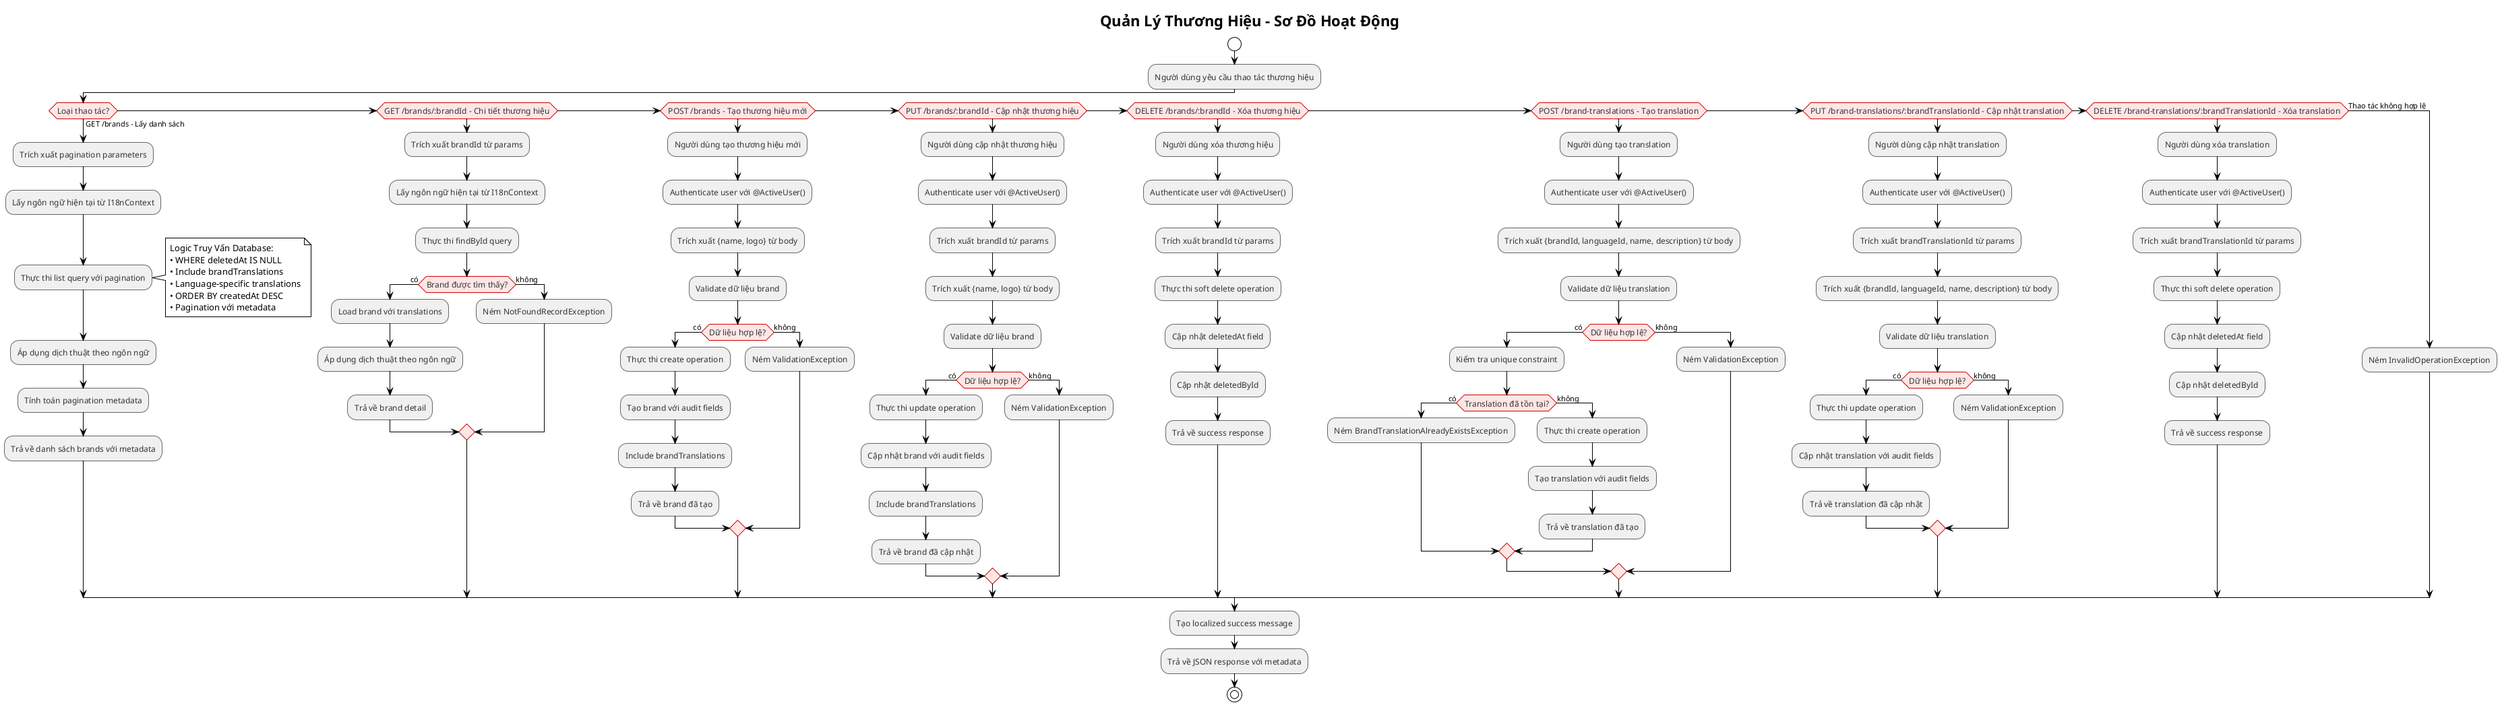@startuml Brand Management Activity Diagram
!theme plain
skinparam backgroundColor #FFFFFF
skinparam activityFontSize 12
skinparam activityFontColor #333333
skinparam activityBorderColor #666666
skinparam activityBackgroundColor #F0F0F0
skinparam activityDiamondBackgroundColor #FFE6E6
skinparam activityDiamondBorderColor #CC0000

title Quản Lý Thương Hiệu - Sơ Đồ Hoạt Động

start

:Người dùng yêu cầu thao tác thương hiệu;

if (Loại thao tác?) then (GET /brands - Lấy danh sách)
  :Trích xuất pagination parameters;
  :Lấy ngôn ngữ hiện tại từ I18nContext;
  :Thực thi list query với pagination;
  note right
  Logic Truy Vấn Database:
  • WHERE deletedAt IS NULL
  • Include brandTranslations
  • Language-specific translations
  • ORDER BY createdAt DESC
  • Pagination với metadata
  end note
  :Áp dụng dịch thuật theo ngôn ngữ;
  :Tính toán pagination metadata;
  :Trả về danh sách brands với metadata;

elseif (GET /brands/:brandId - Chi tiết thương hiệu)
  :Trích xuất brandId từ params;
  :Lấy ngôn ngữ hiện tại từ I18nContext;
  :Thực thi findById query;
  if (Brand được tìm thấy?) then (có)
    :Load brand với translations;
    :Áp dụng dịch thuật theo ngôn ngữ;
    :Trả về brand detail;
  else (không)
    :Ném NotFoundRecordException;
  endif

elseif (POST /brands - Tạo thương hiệu mới)
  :Người dùng tạo thương hiệu mới;
  :Authenticate user với @ActiveUser();
  :Trích xuất {name, logo} từ body;
  :Validate dữ liệu brand;
  if (Dữ liệu hợp lệ?) then (có)
    :Thực thi create operation;
    :Tạo brand với audit fields;
    :Include brandTranslations;
    :Trả về brand đã tạo;
  else (không)
    :Ném ValidationException;
  endif

elseif (PUT /brands/:brandId - Cập nhật thương hiệu)
  :Người dùng cập nhật thương hiệu;
  :Authenticate user với @ActiveUser();
  :Trích xuất brandId từ params;
  :Trích xuất {name, logo} từ body;
  :Validate dữ liệu brand;
  if (Dữ liệu hợp lệ?) then (có)
    :Thực thi update operation;
    :Cập nhật brand với audit fields;
    :Include brandTranslations;
    :Trả về brand đã cập nhật;
  else (không)
    :Ném ValidationException;
  endif

elseif (DELETE /brands/:brandId - Xóa thương hiệu)
  :Người dùng xóa thương hiệu;
  :Authenticate user với @ActiveUser();
  :Trích xuất brandId từ params;
  :Thực thi soft delete operation;
  :Cập nhật deletedAt field;
  :Cập nhật deletedById;
  :Trả về success response;

elseif (POST /brand-translations - Tạo translation)
  :Người dùng tạo translation;
  :Authenticate user với @ActiveUser();
  :Trích xuất {brandId, languageId, name, description} từ body;
  :Validate dữ liệu translation;
  if (Dữ liệu hợp lệ?) then (có)
    :Kiểm tra unique constraint;
    if (Translation đã tồn tại?) then (có)
      :Ném BrandTranslationAlreadyExistsException;
    else (không)
      :Thực thi create operation;
      :Tạo translation với audit fields;
      :Trả về translation đã tạo;
    endif
  else (không)
    :Ném ValidationException;
  endif

elseif (PUT /brand-translations/:brandTranslationId - Cập nhật translation)
  :Người dùng cập nhật translation;
  :Authenticate user với @ActiveUser();
  :Trích xuất brandTranslationId từ params;
  :Trích xuất {brandId, languageId, name, description} từ body;
  :Validate dữ liệu translation;
  if (Dữ liệu hợp lệ?) then (có)
    :Thực thi update operation;
    :Cập nhật translation với audit fields;
    :Trả về translation đã cập nhật;
  else (không)
    :Ném ValidationException;
  endif

elseif (DELETE /brand-translations/:brandTranslationId - Xóa translation)
  :Người dùng xóa translation;
  :Authenticate user với @ActiveUser();
  :Trích xuất brandTranslationId từ params;
  :Thực thi soft delete operation;
  :Cập nhật deletedAt field;
  :Cập nhật deletedById;
  :Trả về success response;

else (Thao tác không hợp lệ)
  :Ném InvalidOperationException;
endif

:Tạo localized success message;
:Trả về JSON response với metadata;

stop

@enduml
